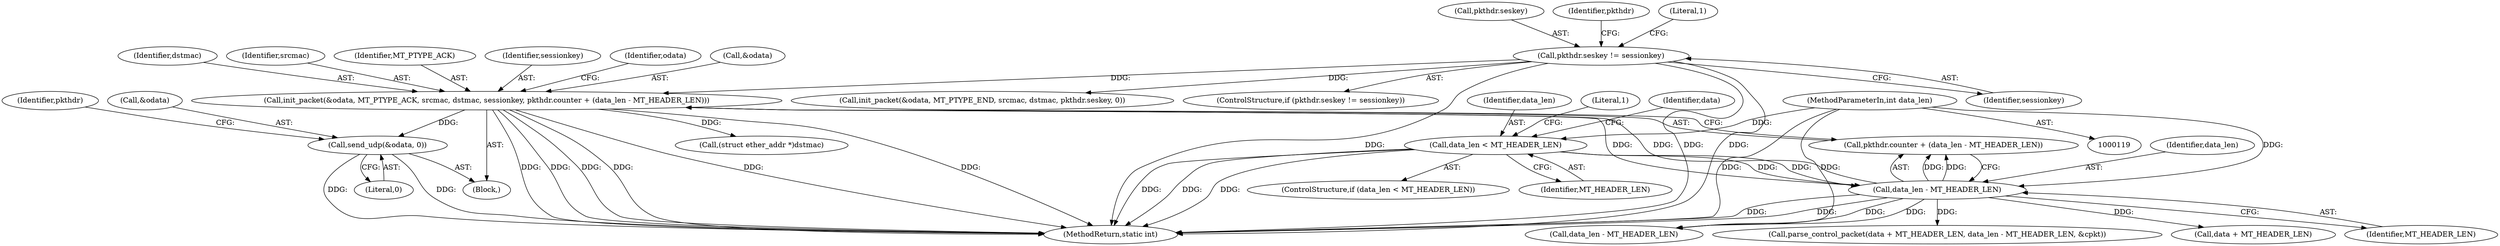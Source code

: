 digraph "0_MAC-Telnet_b69d11727d4f0f8cf719c79e3fb700f55ca03e9a@API" {
"1000173" [label="(Call,send_udp(&odata, 0))"];
"1000159" [label="(Call,init_packet(&odata, MT_PTYPE_ACK, srcmac, dstmac, sessionkey, pkthdr.counter + (data_len - MT_HEADER_LEN)))"];
"1000137" [label="(Call,pkthdr.seskey != sessionkey)"];
"1000170" [label="(Call,data_len - MT_HEADER_LEN)"];
"1000125" [label="(Call,data_len < MT_HEADER_LEN)"];
"1000121" [label="(MethodParameterIn,int data_len)"];
"1000208" [label="(Call,data_len - MT_HEADER_LEN)"];
"1000363" [label="(MethodReturn,static int)"];
"1000164" [label="(Identifier,dstmac)"];
"1000181" [label="(Identifier,pkthdr)"];
"1000126" [label="(Identifier,data_len)"];
"1000124" [label="(ControlStructure,if (data_len < MT_HEADER_LEN))"];
"1000131" [label="(Literal,1)"];
"1000163" [label="(Identifier,srcmac)"];
"1000171" [label="(Identifier,data_len)"];
"1000127" [label="(Identifier,MT_HEADER_LEN)"];
"1000141" [label="(Identifier,sessionkey)"];
"1000138" [label="(Call,pkthdr.seskey)"];
"1000159" [label="(Call,init_packet(&odata, MT_PTYPE_ACK, srcmac, dstmac, sessionkey, pkthdr.counter + (data_len - MT_HEADER_LEN)))"];
"1000149" [label="(Identifier,pkthdr)"];
"1000318" [label="(Call,init_packet(&odata, MT_PTYPE_END, srcmac, dstmac, pkthdr.seskey, 0))"];
"1000204" [label="(Call,parse_control_packet(data + MT_HEADER_LEN, data_len - MT_HEADER_LEN, &cpkt))"];
"1000125" [label="(Call,data_len < MT_HEADER_LEN)"];
"1000205" [label="(Call,data + MT_HEADER_LEN)"];
"1000176" [label="(Literal,0)"];
"1000166" [label="(Call,pkthdr.counter + (data_len - MT_HEADER_LEN))"];
"1000162" [label="(Identifier,MT_PTYPE_ACK)"];
"1000172" [label="(Identifier,MT_HEADER_LEN)"];
"1000133" [label="(Identifier,data)"];
"1000165" [label="(Identifier,sessionkey)"];
"1000145" [label="(Literal,1)"];
"1000170" [label="(Call,data_len - MT_HEADER_LEN)"];
"1000152" [label="(Block,)"];
"1000174" [label="(Call,&odata)"];
"1000238" [label="(Call,(struct ether_addr *)dstmac)"];
"1000173" [label="(Call,send_udp(&odata, 0))"];
"1000175" [label="(Identifier,odata)"];
"1000121" [label="(MethodParameterIn,int data_len)"];
"1000137" [label="(Call,pkthdr.seskey != sessionkey)"];
"1000136" [label="(ControlStructure,if (pkthdr.seskey != sessionkey))"];
"1000160" [label="(Call,&odata)"];
"1000173" -> "1000152"  [label="AST: "];
"1000173" -> "1000176"  [label="CFG: "];
"1000174" -> "1000173"  [label="AST: "];
"1000176" -> "1000173"  [label="AST: "];
"1000181" -> "1000173"  [label="CFG: "];
"1000173" -> "1000363"  [label="DDG: "];
"1000173" -> "1000363"  [label="DDG: "];
"1000159" -> "1000173"  [label="DDG: "];
"1000159" -> "1000152"  [label="AST: "];
"1000159" -> "1000166"  [label="CFG: "];
"1000160" -> "1000159"  [label="AST: "];
"1000162" -> "1000159"  [label="AST: "];
"1000163" -> "1000159"  [label="AST: "];
"1000164" -> "1000159"  [label="AST: "];
"1000165" -> "1000159"  [label="AST: "];
"1000166" -> "1000159"  [label="AST: "];
"1000175" -> "1000159"  [label="CFG: "];
"1000159" -> "1000363"  [label="DDG: "];
"1000159" -> "1000363"  [label="DDG: "];
"1000159" -> "1000363"  [label="DDG: "];
"1000159" -> "1000363"  [label="DDG: "];
"1000159" -> "1000363"  [label="DDG: "];
"1000159" -> "1000363"  [label="DDG: "];
"1000137" -> "1000159"  [label="DDG: "];
"1000170" -> "1000159"  [label="DDG: "];
"1000170" -> "1000159"  [label="DDG: "];
"1000159" -> "1000238"  [label="DDG: "];
"1000137" -> "1000136"  [label="AST: "];
"1000137" -> "1000141"  [label="CFG: "];
"1000138" -> "1000137"  [label="AST: "];
"1000141" -> "1000137"  [label="AST: "];
"1000145" -> "1000137"  [label="CFG: "];
"1000149" -> "1000137"  [label="CFG: "];
"1000137" -> "1000363"  [label="DDG: "];
"1000137" -> "1000363"  [label="DDG: "];
"1000137" -> "1000363"  [label="DDG: "];
"1000137" -> "1000318"  [label="DDG: "];
"1000170" -> "1000166"  [label="AST: "];
"1000170" -> "1000172"  [label="CFG: "];
"1000171" -> "1000170"  [label="AST: "];
"1000172" -> "1000170"  [label="AST: "];
"1000166" -> "1000170"  [label="CFG: "];
"1000170" -> "1000363"  [label="DDG: "];
"1000170" -> "1000363"  [label="DDG: "];
"1000170" -> "1000166"  [label="DDG: "];
"1000170" -> "1000166"  [label="DDG: "];
"1000125" -> "1000170"  [label="DDG: "];
"1000125" -> "1000170"  [label="DDG: "];
"1000121" -> "1000170"  [label="DDG: "];
"1000170" -> "1000204"  [label="DDG: "];
"1000170" -> "1000205"  [label="DDG: "];
"1000170" -> "1000208"  [label="DDG: "];
"1000170" -> "1000208"  [label="DDG: "];
"1000125" -> "1000124"  [label="AST: "];
"1000125" -> "1000127"  [label="CFG: "];
"1000126" -> "1000125"  [label="AST: "];
"1000127" -> "1000125"  [label="AST: "];
"1000131" -> "1000125"  [label="CFG: "];
"1000133" -> "1000125"  [label="CFG: "];
"1000125" -> "1000363"  [label="DDG: "];
"1000125" -> "1000363"  [label="DDG: "];
"1000125" -> "1000363"  [label="DDG: "];
"1000121" -> "1000125"  [label="DDG: "];
"1000121" -> "1000119"  [label="AST: "];
"1000121" -> "1000363"  [label="DDG: "];
"1000121" -> "1000208"  [label="DDG: "];
}

